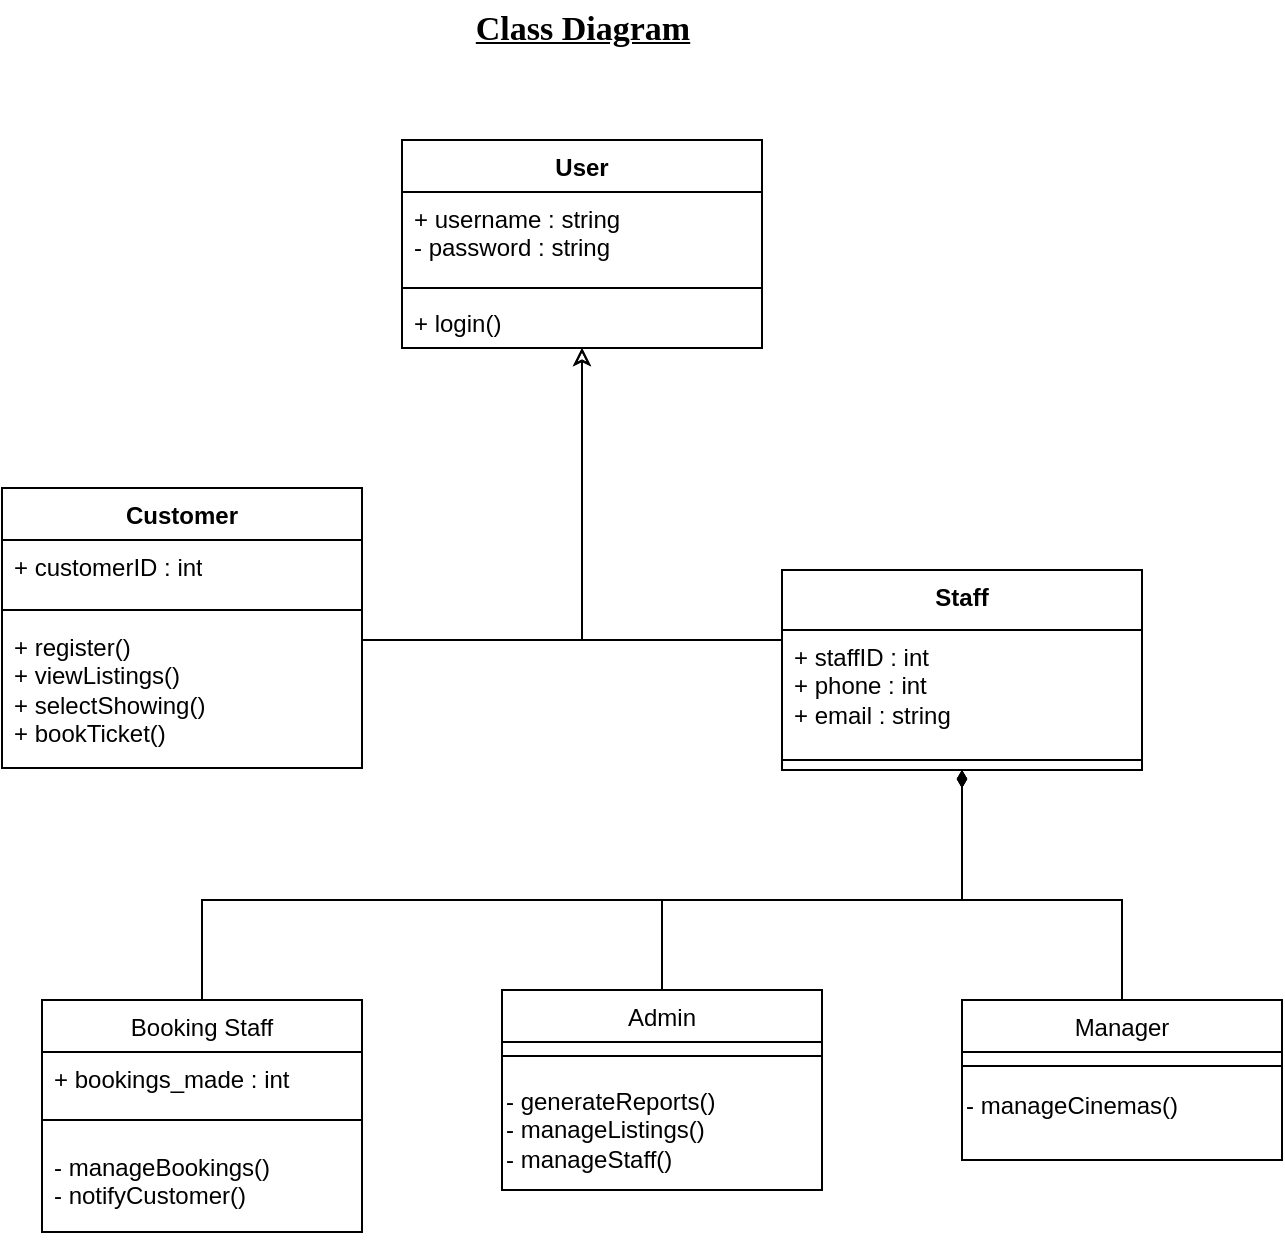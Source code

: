 <mxfile version="22.0.2" type="device">
  <diagram id="C5RBs43oDa-KdzZeNtuy" name="Page-1">
    <mxGraphModel dx="1036" dy="614" grid="1" gridSize="10" guides="1" tooltips="1" connect="1" arrows="1" fold="1" page="1" pageScale="1" pageWidth="1169" pageHeight="1654" math="0" shadow="0">
      <root>
        <mxCell id="WIyWlLk6GJQsqaUBKTNV-0" />
        <mxCell id="WIyWlLk6GJQsqaUBKTNV-1" parent="WIyWlLk6GJQsqaUBKTNV-0" />
        <mxCell id="Ojn_z12yBYqq11gzjgxY-36" style="edgeStyle=orthogonalEdgeStyle;rounded=0;orthogonalLoop=1;jettySize=auto;html=1;endFill=1;endArrow=diamondThin;strokeWidth=1;" edge="1" parent="WIyWlLk6GJQsqaUBKTNV-1" source="zkfFHV4jXpPFQw0GAbJ--6" target="Ojn_z12yBYqq11gzjgxY-30">
          <mxGeometry relative="1" as="geometry">
            <Array as="points">
              <mxPoint x="420" y="470" />
              <mxPoint x="800" y="470" />
            </Array>
          </mxGeometry>
        </mxCell>
        <mxCell id="zkfFHV4jXpPFQw0GAbJ--6" value="Booking Staff" style="swimlane;fontStyle=0;align=center;verticalAlign=top;childLayout=stackLayout;horizontal=1;startSize=26;horizontalStack=0;resizeParent=1;resizeLast=0;collapsible=1;marginBottom=0;rounded=0;shadow=0;strokeWidth=1;" parent="WIyWlLk6GJQsqaUBKTNV-1" vertex="1">
          <mxGeometry x="340" y="520" width="160" height="116" as="geometry">
            <mxRectangle x="130" y="380" width="160" height="26" as="alternateBounds" />
          </mxGeometry>
        </mxCell>
        <mxCell id="Ojn_z12yBYqq11gzjgxY-35" value="+ bookings_made : int" style="text;strokeColor=none;fillColor=none;align=left;verticalAlign=top;spacingLeft=4;spacingRight=4;overflow=hidden;rotatable=0;points=[[0,0.5],[1,0.5]];portConstraint=eastwest;whiteSpace=wrap;html=1;" vertex="1" parent="zkfFHV4jXpPFQw0GAbJ--6">
          <mxGeometry y="26" width="160" height="24" as="geometry" />
        </mxCell>
        <mxCell id="zkfFHV4jXpPFQw0GAbJ--9" value="" style="line;html=1;strokeWidth=1;align=left;verticalAlign=middle;spacingTop=-1;spacingLeft=3;spacingRight=3;rotatable=0;labelPosition=right;points=[];portConstraint=eastwest;" parent="zkfFHV4jXpPFQw0GAbJ--6" vertex="1">
          <mxGeometry y="50" width="160" height="20" as="geometry" />
        </mxCell>
        <mxCell id="zkfFHV4jXpPFQw0GAbJ--11" value="- manageBookings()&#xa;- notifyCustomer()" style="text;align=left;verticalAlign=top;spacingLeft=4;spacingRight=4;overflow=hidden;rotatable=0;points=[[0,0.5],[1,0.5]];portConstraint=eastwest;" parent="zkfFHV4jXpPFQw0GAbJ--6" vertex="1">
          <mxGeometry y="70" width="160" height="46" as="geometry" />
        </mxCell>
        <mxCell id="Ojn_z12yBYqq11gzjgxY-38" style="edgeStyle=orthogonalEdgeStyle;rounded=0;orthogonalLoop=1;jettySize=auto;html=1;endFill=1;endArrow=diamondThin;strokeWidth=1;" edge="1" parent="WIyWlLk6GJQsqaUBKTNV-1" source="zkfFHV4jXpPFQw0GAbJ--13" target="Ojn_z12yBYqq11gzjgxY-30">
          <mxGeometry relative="1" as="geometry">
            <Array as="points">
              <mxPoint x="880" y="470" />
              <mxPoint x="800" y="470" />
            </Array>
          </mxGeometry>
        </mxCell>
        <mxCell id="zkfFHV4jXpPFQw0GAbJ--13" value="Manager" style="swimlane;fontStyle=0;align=center;verticalAlign=top;childLayout=stackLayout;horizontal=1;startSize=26;horizontalStack=0;resizeParent=1;resizeLast=0;collapsible=1;marginBottom=0;rounded=0;shadow=0;strokeWidth=1;" parent="WIyWlLk6GJQsqaUBKTNV-1" vertex="1">
          <mxGeometry x="800" y="520" width="160" height="80" as="geometry">
            <mxRectangle x="340" y="380" width="170" height="26" as="alternateBounds" />
          </mxGeometry>
        </mxCell>
        <mxCell id="zkfFHV4jXpPFQw0GAbJ--15" value="" style="line;html=1;strokeWidth=1;align=left;verticalAlign=middle;spacingTop=-1;spacingLeft=3;spacingRight=3;rotatable=0;labelPosition=right;points=[];portConstraint=eastwest;" parent="zkfFHV4jXpPFQw0GAbJ--13" vertex="1">
          <mxGeometry y="26" width="160" height="14" as="geometry" />
        </mxCell>
        <mxCell id="xglrEjqqDM_X_r6cRXfy-10" value="&lt;div style=&quot;&quot;&gt;&lt;span style=&quot;background-color: initial;&quot;&gt;- manageCinemas()&lt;/span&gt;&lt;/div&gt;&lt;div style=&quot;&quot;&gt;&lt;br&gt;&lt;/div&gt;" style="text;html=1;align=left;verticalAlign=middle;resizable=0;points=[];autosize=1;strokeColor=none;fillColor=none;" parent="zkfFHV4jXpPFQw0GAbJ--13" vertex="1">
          <mxGeometry y="40" width="160" height="40" as="geometry" />
        </mxCell>
        <mxCell id="Ojn_z12yBYqq11gzjgxY-37" style="edgeStyle=orthogonalEdgeStyle;rounded=0;orthogonalLoop=1;jettySize=auto;html=1;endFill=1;endArrow=diamondThin;strokeWidth=1;" edge="1" parent="WIyWlLk6GJQsqaUBKTNV-1" source="xglrEjqqDM_X_r6cRXfy-5" target="Ojn_z12yBYqq11gzjgxY-30">
          <mxGeometry relative="1" as="geometry">
            <Array as="points">
              <mxPoint x="650" y="470" />
              <mxPoint x="800" y="470" />
            </Array>
          </mxGeometry>
        </mxCell>
        <mxCell id="xglrEjqqDM_X_r6cRXfy-5" value="Admin" style="swimlane;fontStyle=0;align=center;verticalAlign=top;childLayout=stackLayout;horizontal=1;startSize=26;horizontalStack=0;resizeParent=1;resizeLast=0;collapsible=1;marginBottom=0;rounded=0;shadow=0;strokeWidth=1;" parent="WIyWlLk6GJQsqaUBKTNV-1" vertex="1">
          <mxGeometry x="570" y="515" width="160" height="100" as="geometry">
            <mxRectangle x="340" y="380" width="170" height="26" as="alternateBounds" />
          </mxGeometry>
        </mxCell>
        <mxCell id="xglrEjqqDM_X_r6cRXfy-7" value="" style="line;html=1;strokeWidth=1;align=left;verticalAlign=middle;spacingTop=-1;spacingLeft=3;spacingRight=3;rotatable=0;labelPosition=right;points=[];portConstraint=eastwest;" parent="xglrEjqqDM_X_r6cRXfy-5" vertex="1">
          <mxGeometry y="26" width="160" height="14" as="geometry" />
        </mxCell>
        <mxCell id="xglrEjqqDM_X_r6cRXfy-12" value="- generateReports()&lt;div&gt;- manageListings()&lt;/div&gt;&lt;div&gt;- manageStaff()&lt;br&gt;&lt;/div&gt;" style="text;html=1;align=left;verticalAlign=middle;resizable=0;points=[];autosize=1;strokeColor=none;fillColor=none;" parent="xglrEjqqDM_X_r6cRXfy-5" vertex="1">
          <mxGeometry y="40" width="160" height="60" as="geometry" />
        </mxCell>
        <mxCell id="Ojn_z12yBYqq11gzjgxY-8" value="User" style="swimlane;fontStyle=1;align=center;verticalAlign=top;childLayout=stackLayout;horizontal=1;startSize=26;horizontalStack=0;resizeParent=1;resizeParentMax=0;resizeLast=0;collapsible=1;marginBottom=0;whiteSpace=wrap;html=1;" vertex="1" parent="WIyWlLk6GJQsqaUBKTNV-1">
          <mxGeometry x="520" y="90" width="180" height="104" as="geometry" />
        </mxCell>
        <mxCell id="Ojn_z12yBYqq11gzjgxY-9" value="+ username : string&lt;br&gt;- password : string" style="text;strokeColor=none;fillColor=none;align=left;verticalAlign=top;spacingLeft=4;spacingRight=4;overflow=hidden;rotatable=0;points=[[0,0.5],[1,0.5]];portConstraint=eastwest;whiteSpace=wrap;html=1;" vertex="1" parent="Ojn_z12yBYqq11gzjgxY-8">
          <mxGeometry y="26" width="180" height="44" as="geometry" />
        </mxCell>
        <mxCell id="Ojn_z12yBYqq11gzjgxY-10" value="" style="line;strokeWidth=1;fillColor=none;align=left;verticalAlign=middle;spacingTop=-1;spacingLeft=3;spacingRight=3;rotatable=0;labelPosition=right;points=[];portConstraint=eastwest;strokeColor=inherit;" vertex="1" parent="Ojn_z12yBYqq11gzjgxY-8">
          <mxGeometry y="70" width="180" height="8" as="geometry" />
        </mxCell>
        <mxCell id="Ojn_z12yBYqq11gzjgxY-11" value="+ login()" style="text;strokeColor=none;fillColor=none;align=left;verticalAlign=top;spacingLeft=4;spacingRight=4;overflow=hidden;rotatable=0;points=[[0,0.5],[1,0.5]];portConstraint=eastwest;whiteSpace=wrap;html=1;" vertex="1" parent="Ojn_z12yBYqq11gzjgxY-8">
          <mxGeometry y="78" width="180" height="26" as="geometry" />
        </mxCell>
        <mxCell id="Ojn_z12yBYqq11gzjgxY-17" style="edgeStyle=orthogonalEdgeStyle;rounded=0;orthogonalLoop=1;jettySize=auto;html=1;strokeColor=default;endFill=0;" edge="1" parent="WIyWlLk6GJQsqaUBKTNV-1" source="Ojn_z12yBYqq11gzjgxY-13" target="Ojn_z12yBYqq11gzjgxY-8">
          <mxGeometry relative="1" as="geometry">
            <Array as="points">
              <mxPoint x="610" y="340" />
            </Array>
          </mxGeometry>
        </mxCell>
        <mxCell id="Ojn_z12yBYqq11gzjgxY-13" value="Customer" style="swimlane;fontStyle=1;align=center;verticalAlign=top;childLayout=stackLayout;horizontal=1;startSize=26;horizontalStack=0;resizeParent=1;resizeParentMax=0;resizeLast=0;collapsible=1;marginBottom=0;whiteSpace=wrap;html=1;" vertex="1" parent="WIyWlLk6GJQsqaUBKTNV-1">
          <mxGeometry x="320" y="264" width="180" height="140" as="geometry" />
        </mxCell>
        <mxCell id="Ojn_z12yBYqq11gzjgxY-28" value="+ customerID : int" style="text;strokeColor=none;fillColor=none;align=left;verticalAlign=top;spacingLeft=4;spacingRight=4;overflow=hidden;rotatable=0;points=[[0,0.5],[1,0.5]];portConstraint=eastwest;whiteSpace=wrap;html=1;" vertex="1" parent="Ojn_z12yBYqq11gzjgxY-13">
          <mxGeometry y="26" width="180" height="30" as="geometry" />
        </mxCell>
        <mxCell id="Ojn_z12yBYqq11gzjgxY-15" value="" style="line;strokeWidth=1;fillColor=none;align=left;verticalAlign=middle;spacingTop=-1;spacingLeft=3;spacingRight=3;rotatable=0;labelPosition=right;points=[];portConstraint=eastwest;strokeColor=inherit;" vertex="1" parent="Ojn_z12yBYqq11gzjgxY-13">
          <mxGeometry y="56" width="180" height="10" as="geometry" />
        </mxCell>
        <mxCell id="Ojn_z12yBYqq11gzjgxY-16" value="+ register()&lt;br&gt;+ viewListings()&lt;br&gt;+ selectShowing()&lt;br&gt;+ bookTicket()" style="text;strokeColor=none;fillColor=none;align=left;verticalAlign=top;spacingLeft=4;spacingRight=4;overflow=hidden;rotatable=0;points=[[0,0.5],[1,0.5]];portConstraint=eastwest;whiteSpace=wrap;html=1;" vertex="1" parent="Ojn_z12yBYqq11gzjgxY-13">
          <mxGeometry y="66" width="180" height="74" as="geometry" />
        </mxCell>
        <mxCell id="Ojn_z12yBYqq11gzjgxY-34" style="edgeStyle=orthogonalEdgeStyle;rounded=0;orthogonalLoop=1;jettySize=auto;html=1;endFill=0;" edge="1" parent="WIyWlLk6GJQsqaUBKTNV-1" source="Ojn_z12yBYqq11gzjgxY-30" target="Ojn_z12yBYqq11gzjgxY-8">
          <mxGeometry relative="1" as="geometry">
            <Array as="points">
              <mxPoint x="610" y="340" />
            </Array>
          </mxGeometry>
        </mxCell>
        <mxCell id="Ojn_z12yBYqq11gzjgxY-30" value="Staff" style="swimlane;fontStyle=1;align=center;verticalAlign=top;childLayout=stackLayout;horizontal=1;startSize=30;horizontalStack=0;resizeParent=1;resizeParentMax=0;resizeLast=0;collapsible=1;marginBottom=0;whiteSpace=wrap;html=1;" vertex="1" parent="WIyWlLk6GJQsqaUBKTNV-1">
          <mxGeometry x="710" y="305" width="180" height="100" as="geometry" />
        </mxCell>
        <mxCell id="Ojn_z12yBYqq11gzjgxY-31" value="+ staffID : int&lt;br&gt;+ phone : int&lt;br&gt;+ email : string" style="text;strokeColor=none;fillColor=none;align=left;verticalAlign=top;spacingLeft=4;spacingRight=4;overflow=hidden;rotatable=0;points=[[0,0.5],[1,0.5]];portConstraint=eastwest;whiteSpace=wrap;html=1;" vertex="1" parent="Ojn_z12yBYqq11gzjgxY-30">
          <mxGeometry y="30" width="180" height="60" as="geometry" />
        </mxCell>
        <mxCell id="Ojn_z12yBYqq11gzjgxY-32" value="" style="line;strokeWidth=1;fillColor=none;align=left;verticalAlign=middle;spacingTop=-1;spacingLeft=3;spacingRight=3;rotatable=0;labelPosition=right;points=[];portConstraint=eastwest;strokeColor=inherit;" vertex="1" parent="Ojn_z12yBYqq11gzjgxY-30">
          <mxGeometry y="90" width="180" height="10" as="geometry" />
        </mxCell>
        <mxCell id="Ojn_z12yBYqq11gzjgxY-44" value="Class Diagram" style="text;html=1;align=center;verticalAlign=middle;resizable=0;points=[];autosize=1;strokeColor=none;fillColor=none;fontFamily=Times New Roman;fontSize=17;fontStyle=5" vertex="1" parent="WIyWlLk6GJQsqaUBKTNV-1">
          <mxGeometry x="545" y="20" width="130" height="30" as="geometry" />
        </mxCell>
      </root>
    </mxGraphModel>
  </diagram>
</mxfile>
